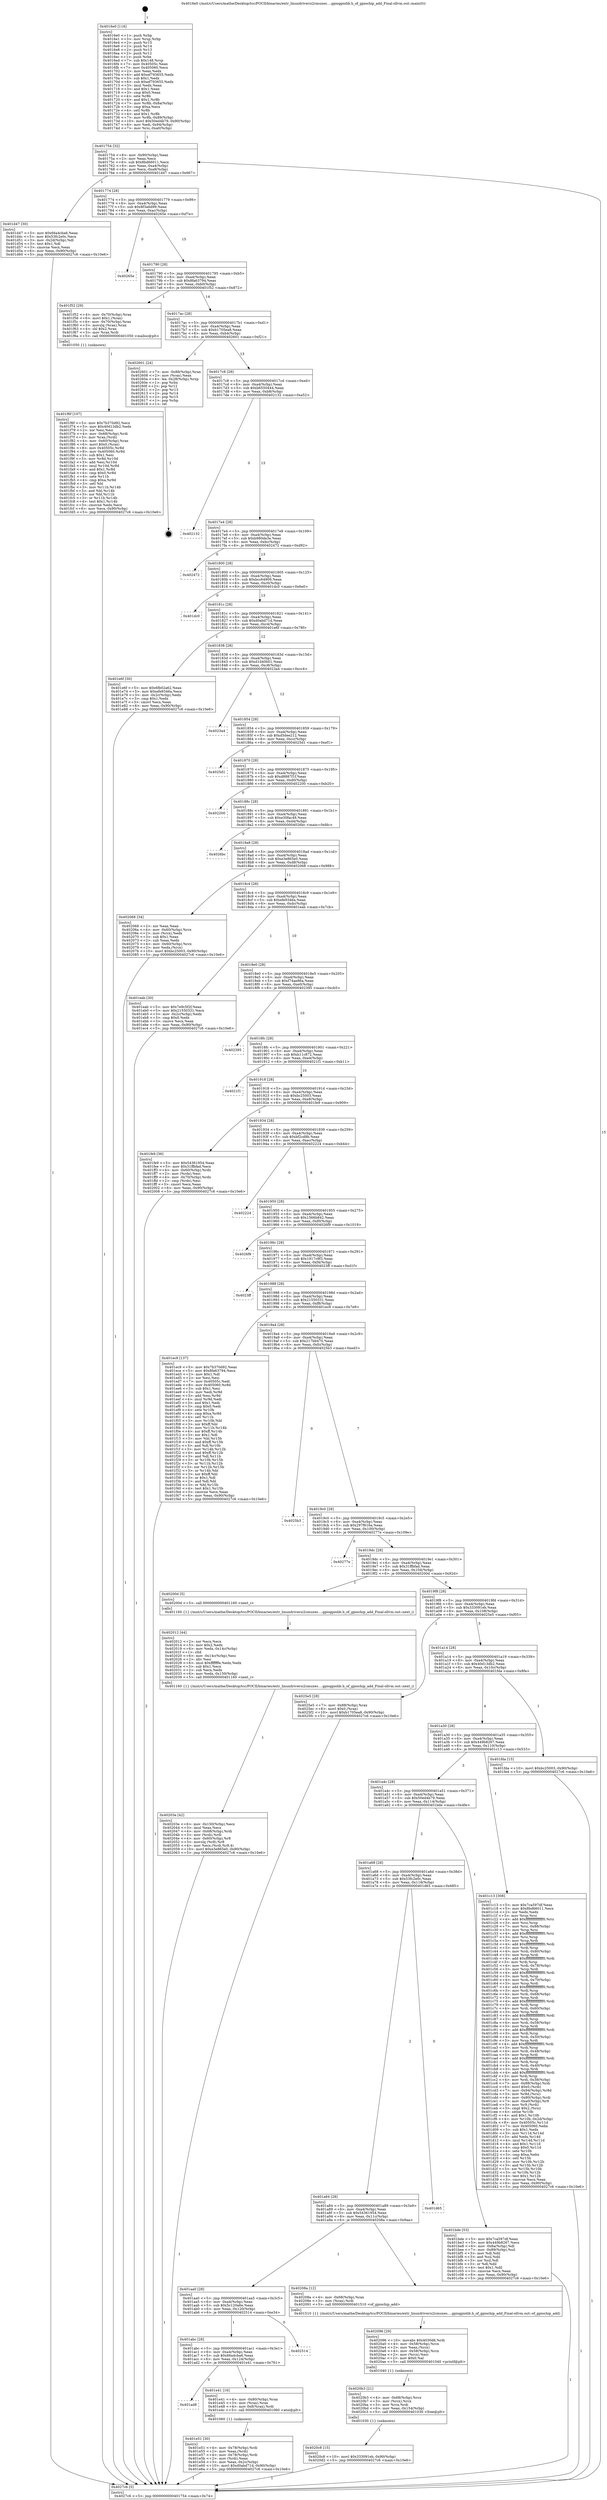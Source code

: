 digraph "0x4016e0" {
  label = "0x4016e0 (/mnt/c/Users/mathe/Desktop/tcc/POCII/binaries/extr_linuxdriversi2cmuxes....gpiogpiolib.h_of_gpiochip_add_Final-ollvm.out::main(0))"
  labelloc = "t"
  node[shape=record]

  Entry [label="",width=0.3,height=0.3,shape=circle,fillcolor=black,style=filled]
  "0x401754" [label="{
     0x401754 [32]\l
     | [instrs]\l
     &nbsp;&nbsp;0x401754 \<+6\>: mov -0x90(%rbp),%eax\l
     &nbsp;&nbsp;0x40175a \<+2\>: mov %eax,%ecx\l
     &nbsp;&nbsp;0x40175c \<+6\>: sub $0x8bd66011,%ecx\l
     &nbsp;&nbsp;0x401762 \<+6\>: mov %eax,-0xa4(%rbp)\l
     &nbsp;&nbsp;0x401768 \<+6\>: mov %ecx,-0xa8(%rbp)\l
     &nbsp;&nbsp;0x40176e \<+6\>: je 0000000000401d47 \<main+0x667\>\l
  }"]
  "0x401d47" [label="{
     0x401d47 [30]\l
     | [instrs]\l
     &nbsp;&nbsp;0x401d47 \<+5\>: mov $0x66a4cba6,%eax\l
     &nbsp;&nbsp;0x401d4c \<+5\>: mov $0x53fc2e0c,%ecx\l
     &nbsp;&nbsp;0x401d51 \<+3\>: mov -0x2d(%rbp),%dl\l
     &nbsp;&nbsp;0x401d54 \<+3\>: test $0x1,%dl\l
     &nbsp;&nbsp;0x401d57 \<+3\>: cmovne %ecx,%eax\l
     &nbsp;&nbsp;0x401d5a \<+6\>: mov %eax,-0x90(%rbp)\l
     &nbsp;&nbsp;0x401d60 \<+5\>: jmp 00000000004027c6 \<main+0x10e6\>\l
  }"]
  "0x401774" [label="{
     0x401774 [28]\l
     | [instrs]\l
     &nbsp;&nbsp;0x401774 \<+5\>: jmp 0000000000401779 \<main+0x99\>\l
     &nbsp;&nbsp;0x401779 \<+6\>: mov -0xa4(%rbp),%eax\l
     &nbsp;&nbsp;0x40177f \<+5\>: sub $0x8f3a6d99,%eax\l
     &nbsp;&nbsp;0x401784 \<+6\>: mov %eax,-0xac(%rbp)\l
     &nbsp;&nbsp;0x40178a \<+6\>: je 000000000040265e \<main+0xf7e\>\l
  }"]
  Exit [label="",width=0.3,height=0.3,shape=circle,fillcolor=black,style=filled,peripheries=2]
  "0x40265e" [label="{
     0x40265e\l
  }", style=dashed]
  "0x401790" [label="{
     0x401790 [28]\l
     | [instrs]\l
     &nbsp;&nbsp;0x401790 \<+5\>: jmp 0000000000401795 \<main+0xb5\>\l
     &nbsp;&nbsp;0x401795 \<+6\>: mov -0xa4(%rbp),%eax\l
     &nbsp;&nbsp;0x40179b \<+5\>: sub $0x8fa63794,%eax\l
     &nbsp;&nbsp;0x4017a0 \<+6\>: mov %eax,-0xb0(%rbp)\l
     &nbsp;&nbsp;0x4017a6 \<+6\>: je 0000000000401f52 \<main+0x872\>\l
  }"]
  "0x4020c8" [label="{
     0x4020c8 [15]\l
     | [instrs]\l
     &nbsp;&nbsp;0x4020c8 \<+10\>: movl $0x333091eb,-0x90(%rbp)\l
     &nbsp;&nbsp;0x4020d2 \<+5\>: jmp 00000000004027c6 \<main+0x10e6\>\l
  }"]
  "0x401f52" [label="{
     0x401f52 [29]\l
     | [instrs]\l
     &nbsp;&nbsp;0x401f52 \<+4\>: mov -0x70(%rbp),%rax\l
     &nbsp;&nbsp;0x401f56 \<+6\>: movl $0x1,(%rax)\l
     &nbsp;&nbsp;0x401f5c \<+4\>: mov -0x70(%rbp),%rax\l
     &nbsp;&nbsp;0x401f60 \<+3\>: movslq (%rax),%rax\l
     &nbsp;&nbsp;0x401f63 \<+4\>: shl $0x2,%rax\l
     &nbsp;&nbsp;0x401f67 \<+3\>: mov %rax,%rdi\l
     &nbsp;&nbsp;0x401f6a \<+5\>: call 0000000000401050 \<malloc@plt\>\l
     | [calls]\l
     &nbsp;&nbsp;0x401050 \{1\} (unknown)\l
  }"]
  "0x4017ac" [label="{
     0x4017ac [28]\l
     | [instrs]\l
     &nbsp;&nbsp;0x4017ac \<+5\>: jmp 00000000004017b1 \<main+0xd1\>\l
     &nbsp;&nbsp;0x4017b1 \<+6\>: mov -0xa4(%rbp),%eax\l
     &nbsp;&nbsp;0x4017b7 \<+5\>: sub $0xb1705ea8,%eax\l
     &nbsp;&nbsp;0x4017bc \<+6\>: mov %eax,-0xb4(%rbp)\l
     &nbsp;&nbsp;0x4017c2 \<+6\>: je 0000000000402601 \<main+0xf21\>\l
  }"]
  "0x4020b3" [label="{
     0x4020b3 [21]\l
     | [instrs]\l
     &nbsp;&nbsp;0x4020b3 \<+4\>: mov -0x68(%rbp),%rcx\l
     &nbsp;&nbsp;0x4020b7 \<+3\>: mov (%rcx),%rcx\l
     &nbsp;&nbsp;0x4020ba \<+3\>: mov %rcx,%rdi\l
     &nbsp;&nbsp;0x4020bd \<+6\>: mov %eax,-0x154(%rbp)\l
     &nbsp;&nbsp;0x4020c3 \<+5\>: call 0000000000401030 \<free@plt\>\l
     | [calls]\l
     &nbsp;&nbsp;0x401030 \{1\} (unknown)\l
  }"]
  "0x402601" [label="{
     0x402601 [24]\l
     | [instrs]\l
     &nbsp;&nbsp;0x402601 \<+7\>: mov -0x88(%rbp),%rax\l
     &nbsp;&nbsp;0x402608 \<+2\>: mov (%rax),%eax\l
     &nbsp;&nbsp;0x40260a \<+4\>: lea -0x28(%rbp),%rsp\l
     &nbsp;&nbsp;0x40260e \<+1\>: pop %rbx\l
     &nbsp;&nbsp;0x40260f \<+2\>: pop %r12\l
     &nbsp;&nbsp;0x402611 \<+2\>: pop %r13\l
     &nbsp;&nbsp;0x402613 \<+2\>: pop %r14\l
     &nbsp;&nbsp;0x402615 \<+2\>: pop %r15\l
     &nbsp;&nbsp;0x402617 \<+1\>: pop %rbp\l
     &nbsp;&nbsp;0x402618 \<+1\>: ret\l
  }"]
  "0x4017c8" [label="{
     0x4017c8 [28]\l
     | [instrs]\l
     &nbsp;&nbsp;0x4017c8 \<+5\>: jmp 00000000004017cd \<main+0xed\>\l
     &nbsp;&nbsp;0x4017cd \<+6\>: mov -0xa4(%rbp),%eax\l
     &nbsp;&nbsp;0x4017d3 \<+5\>: sub $0xb6550444,%eax\l
     &nbsp;&nbsp;0x4017d8 \<+6\>: mov %eax,-0xb8(%rbp)\l
     &nbsp;&nbsp;0x4017de \<+6\>: je 0000000000402132 \<main+0xa52\>\l
  }"]
  "0x402096" [label="{
     0x402096 [29]\l
     | [instrs]\l
     &nbsp;&nbsp;0x402096 \<+10\>: movabs $0x4030d6,%rdi\l
     &nbsp;&nbsp;0x4020a0 \<+4\>: mov -0x58(%rbp),%rcx\l
     &nbsp;&nbsp;0x4020a4 \<+2\>: mov %eax,(%rcx)\l
     &nbsp;&nbsp;0x4020a6 \<+4\>: mov -0x58(%rbp),%rcx\l
     &nbsp;&nbsp;0x4020aa \<+2\>: mov (%rcx),%esi\l
     &nbsp;&nbsp;0x4020ac \<+2\>: mov $0x0,%al\l
     &nbsp;&nbsp;0x4020ae \<+5\>: call 0000000000401040 \<printf@plt\>\l
     | [calls]\l
     &nbsp;&nbsp;0x401040 \{1\} (unknown)\l
  }"]
  "0x402132" [label="{
     0x402132\l
  }", style=dashed]
  "0x4017e4" [label="{
     0x4017e4 [28]\l
     | [instrs]\l
     &nbsp;&nbsp;0x4017e4 \<+5\>: jmp 00000000004017e9 \<main+0x109\>\l
     &nbsp;&nbsp;0x4017e9 \<+6\>: mov -0xa4(%rbp),%eax\l
     &nbsp;&nbsp;0x4017ef \<+5\>: sub $0xb980de3e,%eax\l
     &nbsp;&nbsp;0x4017f4 \<+6\>: mov %eax,-0xbc(%rbp)\l
     &nbsp;&nbsp;0x4017fa \<+6\>: je 0000000000402472 \<main+0xd92\>\l
  }"]
  "0x40203e" [label="{
     0x40203e [42]\l
     | [instrs]\l
     &nbsp;&nbsp;0x40203e \<+6\>: mov -0x150(%rbp),%ecx\l
     &nbsp;&nbsp;0x402044 \<+3\>: imul %eax,%ecx\l
     &nbsp;&nbsp;0x402047 \<+4\>: mov -0x68(%rbp),%rdi\l
     &nbsp;&nbsp;0x40204b \<+3\>: mov (%rdi),%rdi\l
     &nbsp;&nbsp;0x40204e \<+4\>: mov -0x60(%rbp),%r8\l
     &nbsp;&nbsp;0x402052 \<+3\>: movslq (%r8),%r8\l
     &nbsp;&nbsp;0x402055 \<+4\>: mov %ecx,(%rdi,%r8,4)\l
     &nbsp;&nbsp;0x402059 \<+10\>: movl $0xe3e865e0,-0x90(%rbp)\l
     &nbsp;&nbsp;0x402063 \<+5\>: jmp 00000000004027c6 \<main+0x10e6\>\l
  }"]
  "0x402472" [label="{
     0x402472\l
  }", style=dashed]
  "0x401800" [label="{
     0x401800 [28]\l
     | [instrs]\l
     &nbsp;&nbsp;0x401800 \<+5\>: jmp 0000000000401805 \<main+0x125\>\l
     &nbsp;&nbsp;0x401805 \<+6\>: mov -0xa4(%rbp),%eax\l
     &nbsp;&nbsp;0x40180b \<+5\>: sub $0xbcc64909,%eax\l
     &nbsp;&nbsp;0x401810 \<+6\>: mov %eax,-0xc0(%rbp)\l
     &nbsp;&nbsp;0x401816 \<+6\>: je 0000000000401dc0 \<main+0x6e0\>\l
  }"]
  "0x402012" [label="{
     0x402012 [44]\l
     | [instrs]\l
     &nbsp;&nbsp;0x402012 \<+2\>: xor %ecx,%ecx\l
     &nbsp;&nbsp;0x402014 \<+5\>: mov $0x2,%edx\l
     &nbsp;&nbsp;0x402019 \<+6\>: mov %edx,-0x14c(%rbp)\l
     &nbsp;&nbsp;0x40201f \<+1\>: cltd\l
     &nbsp;&nbsp;0x402020 \<+6\>: mov -0x14c(%rbp),%esi\l
     &nbsp;&nbsp;0x402026 \<+2\>: idiv %esi\l
     &nbsp;&nbsp;0x402028 \<+6\>: imul $0xfffffffe,%edx,%edx\l
     &nbsp;&nbsp;0x40202e \<+3\>: sub $0x1,%ecx\l
     &nbsp;&nbsp;0x402031 \<+2\>: sub %ecx,%edx\l
     &nbsp;&nbsp;0x402033 \<+6\>: mov %edx,-0x150(%rbp)\l
     &nbsp;&nbsp;0x402039 \<+5\>: call 0000000000401160 \<next_i\>\l
     | [calls]\l
     &nbsp;&nbsp;0x401160 \{1\} (/mnt/c/Users/mathe/Desktop/tcc/POCII/binaries/extr_linuxdriversi2cmuxes....gpiogpiolib.h_of_gpiochip_add_Final-ollvm.out::next_i)\l
  }"]
  "0x401dc0" [label="{
     0x401dc0\l
  }", style=dashed]
  "0x40181c" [label="{
     0x40181c [28]\l
     | [instrs]\l
     &nbsp;&nbsp;0x40181c \<+5\>: jmp 0000000000401821 \<main+0x141\>\l
     &nbsp;&nbsp;0x401821 \<+6\>: mov -0xa4(%rbp),%eax\l
     &nbsp;&nbsp;0x401827 \<+5\>: sub $0xd0abd71d,%eax\l
     &nbsp;&nbsp;0x40182c \<+6\>: mov %eax,-0xc4(%rbp)\l
     &nbsp;&nbsp;0x401832 \<+6\>: je 0000000000401e6f \<main+0x78f\>\l
  }"]
  "0x401f6f" [label="{
     0x401f6f [107]\l
     | [instrs]\l
     &nbsp;&nbsp;0x401f6f \<+5\>: mov $0x7b370d92,%ecx\l
     &nbsp;&nbsp;0x401f74 \<+5\>: mov $0x40d13db2,%edx\l
     &nbsp;&nbsp;0x401f79 \<+2\>: xor %esi,%esi\l
     &nbsp;&nbsp;0x401f7b \<+4\>: mov -0x68(%rbp),%rdi\l
     &nbsp;&nbsp;0x401f7f \<+3\>: mov %rax,(%rdi)\l
     &nbsp;&nbsp;0x401f82 \<+4\>: mov -0x60(%rbp),%rax\l
     &nbsp;&nbsp;0x401f86 \<+6\>: movl $0x0,(%rax)\l
     &nbsp;&nbsp;0x401f8c \<+8\>: mov 0x40505c,%r8d\l
     &nbsp;&nbsp;0x401f94 \<+8\>: mov 0x405060,%r9d\l
     &nbsp;&nbsp;0x401f9c \<+3\>: sub $0x1,%esi\l
     &nbsp;&nbsp;0x401f9f \<+3\>: mov %r8d,%r10d\l
     &nbsp;&nbsp;0x401fa2 \<+3\>: add %esi,%r10d\l
     &nbsp;&nbsp;0x401fa5 \<+4\>: imul %r10d,%r8d\l
     &nbsp;&nbsp;0x401fa9 \<+4\>: and $0x1,%r8d\l
     &nbsp;&nbsp;0x401fad \<+4\>: cmp $0x0,%r8d\l
     &nbsp;&nbsp;0x401fb1 \<+4\>: sete %r11b\l
     &nbsp;&nbsp;0x401fb5 \<+4\>: cmp $0xa,%r9d\l
     &nbsp;&nbsp;0x401fb9 \<+3\>: setl %bl\l
     &nbsp;&nbsp;0x401fbc \<+3\>: mov %r11b,%r14b\l
     &nbsp;&nbsp;0x401fbf \<+3\>: and %bl,%r14b\l
     &nbsp;&nbsp;0x401fc2 \<+3\>: xor %bl,%r11b\l
     &nbsp;&nbsp;0x401fc5 \<+3\>: or %r11b,%r14b\l
     &nbsp;&nbsp;0x401fc8 \<+4\>: test $0x1,%r14b\l
     &nbsp;&nbsp;0x401fcc \<+3\>: cmovne %edx,%ecx\l
     &nbsp;&nbsp;0x401fcf \<+6\>: mov %ecx,-0x90(%rbp)\l
     &nbsp;&nbsp;0x401fd5 \<+5\>: jmp 00000000004027c6 \<main+0x10e6\>\l
  }"]
  "0x401e6f" [label="{
     0x401e6f [30]\l
     | [instrs]\l
     &nbsp;&nbsp;0x401e6f \<+5\>: mov $0x6fb02a62,%eax\l
     &nbsp;&nbsp;0x401e74 \<+5\>: mov $0xefe9346a,%ecx\l
     &nbsp;&nbsp;0x401e79 \<+3\>: mov -0x2c(%rbp),%edx\l
     &nbsp;&nbsp;0x401e7c \<+3\>: cmp $0x1,%edx\l
     &nbsp;&nbsp;0x401e7f \<+3\>: cmovl %ecx,%eax\l
     &nbsp;&nbsp;0x401e82 \<+6\>: mov %eax,-0x90(%rbp)\l
     &nbsp;&nbsp;0x401e88 \<+5\>: jmp 00000000004027c6 \<main+0x10e6\>\l
  }"]
  "0x401838" [label="{
     0x401838 [28]\l
     | [instrs]\l
     &nbsp;&nbsp;0x401838 \<+5\>: jmp 000000000040183d \<main+0x15d\>\l
     &nbsp;&nbsp;0x40183d \<+6\>: mov -0xa4(%rbp),%eax\l
     &nbsp;&nbsp;0x401843 \<+5\>: sub $0xd1d40b01,%eax\l
     &nbsp;&nbsp;0x401848 \<+6\>: mov %eax,-0xc8(%rbp)\l
     &nbsp;&nbsp;0x40184e \<+6\>: je 00000000004023a4 \<main+0xcc4\>\l
  }"]
  "0x401e51" [label="{
     0x401e51 [30]\l
     | [instrs]\l
     &nbsp;&nbsp;0x401e51 \<+4\>: mov -0x78(%rbp),%rdi\l
     &nbsp;&nbsp;0x401e55 \<+2\>: mov %eax,(%rdi)\l
     &nbsp;&nbsp;0x401e57 \<+4\>: mov -0x78(%rbp),%rdi\l
     &nbsp;&nbsp;0x401e5b \<+2\>: mov (%rdi),%eax\l
     &nbsp;&nbsp;0x401e5d \<+3\>: mov %eax,-0x2c(%rbp)\l
     &nbsp;&nbsp;0x401e60 \<+10\>: movl $0xd0abd71d,-0x90(%rbp)\l
     &nbsp;&nbsp;0x401e6a \<+5\>: jmp 00000000004027c6 \<main+0x10e6\>\l
  }"]
  "0x4023a4" [label="{
     0x4023a4\l
  }", style=dashed]
  "0x401854" [label="{
     0x401854 [28]\l
     | [instrs]\l
     &nbsp;&nbsp;0x401854 \<+5\>: jmp 0000000000401859 \<main+0x179\>\l
     &nbsp;&nbsp;0x401859 \<+6\>: mov -0xa4(%rbp),%eax\l
     &nbsp;&nbsp;0x40185f \<+5\>: sub $0xd5dee212,%eax\l
     &nbsp;&nbsp;0x401864 \<+6\>: mov %eax,-0xcc(%rbp)\l
     &nbsp;&nbsp;0x40186a \<+6\>: je 00000000004025d1 \<main+0xef1\>\l
  }"]
  "0x401ad8" [label="{
     0x401ad8\l
  }", style=dashed]
  "0x4025d1" [label="{
     0x4025d1\l
  }", style=dashed]
  "0x401870" [label="{
     0x401870 [28]\l
     | [instrs]\l
     &nbsp;&nbsp;0x401870 \<+5\>: jmp 0000000000401875 \<main+0x195\>\l
     &nbsp;&nbsp;0x401875 \<+6\>: mov -0xa4(%rbp),%eax\l
     &nbsp;&nbsp;0x40187b \<+5\>: sub $0xd8887f1f,%eax\l
     &nbsp;&nbsp;0x401880 \<+6\>: mov %eax,-0xd0(%rbp)\l
     &nbsp;&nbsp;0x401886 \<+6\>: je 0000000000402200 \<main+0xb20\>\l
  }"]
  "0x401e41" [label="{
     0x401e41 [16]\l
     | [instrs]\l
     &nbsp;&nbsp;0x401e41 \<+4\>: mov -0x80(%rbp),%rax\l
     &nbsp;&nbsp;0x401e45 \<+3\>: mov (%rax),%rax\l
     &nbsp;&nbsp;0x401e48 \<+4\>: mov 0x8(%rax),%rdi\l
     &nbsp;&nbsp;0x401e4c \<+5\>: call 0000000000401060 \<atoi@plt\>\l
     | [calls]\l
     &nbsp;&nbsp;0x401060 \{1\} (unknown)\l
  }"]
  "0x402200" [label="{
     0x402200\l
  }", style=dashed]
  "0x40188c" [label="{
     0x40188c [28]\l
     | [instrs]\l
     &nbsp;&nbsp;0x40188c \<+5\>: jmp 0000000000401891 \<main+0x1b1\>\l
     &nbsp;&nbsp;0x401891 \<+6\>: mov -0xa4(%rbp),%eax\l
     &nbsp;&nbsp;0x401897 \<+5\>: sub $0xe30fac49,%eax\l
     &nbsp;&nbsp;0x40189c \<+6\>: mov %eax,-0xd4(%rbp)\l
     &nbsp;&nbsp;0x4018a2 \<+6\>: je 00000000004026bc \<main+0xfdc\>\l
  }"]
  "0x401abc" [label="{
     0x401abc [28]\l
     | [instrs]\l
     &nbsp;&nbsp;0x401abc \<+5\>: jmp 0000000000401ac1 \<main+0x3e1\>\l
     &nbsp;&nbsp;0x401ac1 \<+6\>: mov -0xa4(%rbp),%eax\l
     &nbsp;&nbsp;0x401ac7 \<+5\>: sub $0x66a4cba6,%eax\l
     &nbsp;&nbsp;0x401acc \<+6\>: mov %eax,-0x124(%rbp)\l
     &nbsp;&nbsp;0x401ad2 \<+6\>: je 0000000000401e41 \<main+0x761\>\l
  }"]
  "0x4026bc" [label="{
     0x4026bc\l
  }", style=dashed]
  "0x4018a8" [label="{
     0x4018a8 [28]\l
     | [instrs]\l
     &nbsp;&nbsp;0x4018a8 \<+5\>: jmp 00000000004018ad \<main+0x1cd\>\l
     &nbsp;&nbsp;0x4018ad \<+6\>: mov -0xa4(%rbp),%eax\l
     &nbsp;&nbsp;0x4018b3 \<+5\>: sub $0xe3e865e0,%eax\l
     &nbsp;&nbsp;0x4018b8 \<+6\>: mov %eax,-0xd8(%rbp)\l
     &nbsp;&nbsp;0x4018be \<+6\>: je 0000000000402068 \<main+0x988\>\l
  }"]
  "0x402514" [label="{
     0x402514\l
  }", style=dashed]
  "0x402068" [label="{
     0x402068 [34]\l
     | [instrs]\l
     &nbsp;&nbsp;0x402068 \<+2\>: xor %eax,%eax\l
     &nbsp;&nbsp;0x40206a \<+4\>: mov -0x60(%rbp),%rcx\l
     &nbsp;&nbsp;0x40206e \<+2\>: mov (%rcx),%edx\l
     &nbsp;&nbsp;0x402070 \<+3\>: sub $0x1,%eax\l
     &nbsp;&nbsp;0x402073 \<+2\>: sub %eax,%edx\l
     &nbsp;&nbsp;0x402075 \<+4\>: mov -0x60(%rbp),%rcx\l
     &nbsp;&nbsp;0x402079 \<+2\>: mov %edx,(%rcx)\l
     &nbsp;&nbsp;0x40207b \<+10\>: movl $0xbc25003,-0x90(%rbp)\l
     &nbsp;&nbsp;0x402085 \<+5\>: jmp 00000000004027c6 \<main+0x10e6\>\l
  }"]
  "0x4018c4" [label="{
     0x4018c4 [28]\l
     | [instrs]\l
     &nbsp;&nbsp;0x4018c4 \<+5\>: jmp 00000000004018c9 \<main+0x1e9\>\l
     &nbsp;&nbsp;0x4018c9 \<+6\>: mov -0xa4(%rbp),%eax\l
     &nbsp;&nbsp;0x4018cf \<+5\>: sub $0xefe9346a,%eax\l
     &nbsp;&nbsp;0x4018d4 \<+6\>: mov %eax,-0xdc(%rbp)\l
     &nbsp;&nbsp;0x4018da \<+6\>: je 0000000000401eab \<main+0x7cb\>\l
  }"]
  "0x401aa0" [label="{
     0x401aa0 [28]\l
     | [instrs]\l
     &nbsp;&nbsp;0x401aa0 \<+5\>: jmp 0000000000401aa5 \<main+0x3c5\>\l
     &nbsp;&nbsp;0x401aa5 \<+6\>: mov -0xa4(%rbp),%eax\l
     &nbsp;&nbsp;0x401aab \<+5\>: sub $0x5c120a6e,%eax\l
     &nbsp;&nbsp;0x401ab0 \<+6\>: mov %eax,-0x120(%rbp)\l
     &nbsp;&nbsp;0x401ab6 \<+6\>: je 0000000000402514 \<main+0xe34\>\l
  }"]
  "0x401eab" [label="{
     0x401eab [30]\l
     | [instrs]\l
     &nbsp;&nbsp;0x401eab \<+5\>: mov $0x7e9c5f2f,%eax\l
     &nbsp;&nbsp;0x401eb0 \<+5\>: mov $0x21550331,%ecx\l
     &nbsp;&nbsp;0x401eb5 \<+3\>: mov -0x2c(%rbp),%edx\l
     &nbsp;&nbsp;0x401eb8 \<+3\>: cmp $0x0,%edx\l
     &nbsp;&nbsp;0x401ebb \<+3\>: cmove %ecx,%eax\l
     &nbsp;&nbsp;0x401ebe \<+6\>: mov %eax,-0x90(%rbp)\l
     &nbsp;&nbsp;0x401ec4 \<+5\>: jmp 00000000004027c6 \<main+0x10e6\>\l
  }"]
  "0x4018e0" [label="{
     0x4018e0 [28]\l
     | [instrs]\l
     &nbsp;&nbsp;0x4018e0 \<+5\>: jmp 00000000004018e5 \<main+0x205\>\l
     &nbsp;&nbsp;0x4018e5 \<+6\>: mov -0xa4(%rbp),%eax\l
     &nbsp;&nbsp;0x4018eb \<+5\>: sub $0xf74ae86a,%eax\l
     &nbsp;&nbsp;0x4018f0 \<+6\>: mov %eax,-0xe0(%rbp)\l
     &nbsp;&nbsp;0x4018f6 \<+6\>: je 0000000000402395 \<main+0xcb5\>\l
  }"]
  "0x40208a" [label="{
     0x40208a [12]\l
     | [instrs]\l
     &nbsp;&nbsp;0x40208a \<+4\>: mov -0x68(%rbp),%rax\l
     &nbsp;&nbsp;0x40208e \<+3\>: mov (%rax),%rdi\l
     &nbsp;&nbsp;0x402091 \<+5\>: call 0000000000401510 \<of_gpiochip_add\>\l
     | [calls]\l
     &nbsp;&nbsp;0x401510 \{1\} (/mnt/c/Users/mathe/Desktop/tcc/POCII/binaries/extr_linuxdriversi2cmuxes....gpiogpiolib.h_of_gpiochip_add_Final-ollvm.out::of_gpiochip_add)\l
  }"]
  "0x402395" [label="{
     0x402395\l
  }", style=dashed]
  "0x4018fc" [label="{
     0x4018fc [28]\l
     | [instrs]\l
     &nbsp;&nbsp;0x4018fc \<+5\>: jmp 0000000000401901 \<main+0x221\>\l
     &nbsp;&nbsp;0x401901 \<+6\>: mov -0xa4(%rbp),%eax\l
     &nbsp;&nbsp;0x401907 \<+5\>: sub $0xb11c872,%eax\l
     &nbsp;&nbsp;0x40190c \<+6\>: mov %eax,-0xe4(%rbp)\l
     &nbsp;&nbsp;0x401912 \<+6\>: je 00000000004021f1 \<main+0xb11\>\l
  }"]
  "0x401a84" [label="{
     0x401a84 [28]\l
     | [instrs]\l
     &nbsp;&nbsp;0x401a84 \<+5\>: jmp 0000000000401a89 \<main+0x3a9\>\l
     &nbsp;&nbsp;0x401a89 \<+6\>: mov -0xa4(%rbp),%eax\l
     &nbsp;&nbsp;0x401a8f \<+5\>: sub $0x54361954,%eax\l
     &nbsp;&nbsp;0x401a94 \<+6\>: mov %eax,-0x11c(%rbp)\l
     &nbsp;&nbsp;0x401a9a \<+6\>: je 000000000040208a \<main+0x9aa\>\l
  }"]
  "0x4021f1" [label="{
     0x4021f1\l
  }", style=dashed]
  "0x401918" [label="{
     0x401918 [28]\l
     | [instrs]\l
     &nbsp;&nbsp;0x401918 \<+5\>: jmp 000000000040191d \<main+0x23d\>\l
     &nbsp;&nbsp;0x40191d \<+6\>: mov -0xa4(%rbp),%eax\l
     &nbsp;&nbsp;0x401923 \<+5\>: sub $0xbc25003,%eax\l
     &nbsp;&nbsp;0x401928 \<+6\>: mov %eax,-0xe8(%rbp)\l
     &nbsp;&nbsp;0x40192e \<+6\>: je 0000000000401fe9 \<main+0x909\>\l
  }"]
  "0x401d65" [label="{
     0x401d65\l
  }", style=dashed]
  "0x401fe9" [label="{
     0x401fe9 [36]\l
     | [instrs]\l
     &nbsp;&nbsp;0x401fe9 \<+5\>: mov $0x54361954,%eax\l
     &nbsp;&nbsp;0x401fee \<+5\>: mov $0x31ffbfad,%ecx\l
     &nbsp;&nbsp;0x401ff3 \<+4\>: mov -0x60(%rbp),%rdx\l
     &nbsp;&nbsp;0x401ff7 \<+2\>: mov (%rdx),%esi\l
     &nbsp;&nbsp;0x401ff9 \<+4\>: mov -0x70(%rbp),%rdx\l
     &nbsp;&nbsp;0x401ffd \<+2\>: cmp (%rdx),%esi\l
     &nbsp;&nbsp;0x401fff \<+3\>: cmovl %ecx,%eax\l
     &nbsp;&nbsp;0x402002 \<+6\>: mov %eax,-0x90(%rbp)\l
     &nbsp;&nbsp;0x402008 \<+5\>: jmp 00000000004027c6 \<main+0x10e6\>\l
  }"]
  "0x401934" [label="{
     0x401934 [28]\l
     | [instrs]\l
     &nbsp;&nbsp;0x401934 \<+5\>: jmp 0000000000401939 \<main+0x259\>\l
     &nbsp;&nbsp;0x401939 \<+6\>: mov -0xa4(%rbp),%eax\l
     &nbsp;&nbsp;0x40193f \<+5\>: sub $0xbf2cd8b,%eax\l
     &nbsp;&nbsp;0x401944 \<+6\>: mov %eax,-0xec(%rbp)\l
     &nbsp;&nbsp;0x40194a \<+6\>: je 0000000000402224 \<main+0xb44\>\l
  }"]
  "0x4016e0" [label="{
     0x4016e0 [116]\l
     | [instrs]\l
     &nbsp;&nbsp;0x4016e0 \<+1\>: push %rbp\l
     &nbsp;&nbsp;0x4016e1 \<+3\>: mov %rsp,%rbp\l
     &nbsp;&nbsp;0x4016e4 \<+2\>: push %r15\l
     &nbsp;&nbsp;0x4016e6 \<+2\>: push %r14\l
     &nbsp;&nbsp;0x4016e8 \<+2\>: push %r13\l
     &nbsp;&nbsp;0x4016ea \<+2\>: push %r12\l
     &nbsp;&nbsp;0x4016ec \<+1\>: push %rbx\l
     &nbsp;&nbsp;0x4016ed \<+7\>: sub $0x148,%rsp\l
     &nbsp;&nbsp;0x4016f4 \<+7\>: mov 0x40505c,%eax\l
     &nbsp;&nbsp;0x4016fb \<+7\>: mov 0x405060,%ecx\l
     &nbsp;&nbsp;0x401702 \<+2\>: mov %eax,%edx\l
     &nbsp;&nbsp;0x401704 \<+6\>: add $0xef793655,%edx\l
     &nbsp;&nbsp;0x40170a \<+3\>: sub $0x1,%edx\l
     &nbsp;&nbsp;0x40170d \<+6\>: sub $0xef793655,%edx\l
     &nbsp;&nbsp;0x401713 \<+3\>: imul %edx,%eax\l
     &nbsp;&nbsp;0x401716 \<+3\>: and $0x1,%eax\l
     &nbsp;&nbsp;0x401719 \<+3\>: cmp $0x0,%eax\l
     &nbsp;&nbsp;0x40171c \<+4\>: sete %r8b\l
     &nbsp;&nbsp;0x401720 \<+4\>: and $0x1,%r8b\l
     &nbsp;&nbsp;0x401724 \<+7\>: mov %r8b,-0x8a(%rbp)\l
     &nbsp;&nbsp;0x40172b \<+3\>: cmp $0xa,%ecx\l
     &nbsp;&nbsp;0x40172e \<+4\>: setl %r8b\l
     &nbsp;&nbsp;0x401732 \<+4\>: and $0x1,%r8b\l
     &nbsp;&nbsp;0x401736 \<+7\>: mov %r8b,-0x89(%rbp)\l
     &nbsp;&nbsp;0x40173d \<+10\>: movl $0x50ed4b79,-0x90(%rbp)\l
     &nbsp;&nbsp;0x401747 \<+6\>: mov %edi,-0x94(%rbp)\l
     &nbsp;&nbsp;0x40174d \<+7\>: mov %rsi,-0xa0(%rbp)\l
  }"]
  "0x402224" [label="{
     0x402224\l
  }", style=dashed]
  "0x401950" [label="{
     0x401950 [28]\l
     | [instrs]\l
     &nbsp;&nbsp;0x401950 \<+5\>: jmp 0000000000401955 \<main+0x275\>\l
     &nbsp;&nbsp;0x401955 \<+6\>: mov -0xa4(%rbp),%eax\l
     &nbsp;&nbsp;0x40195b \<+5\>: sub $0x1566b842,%eax\l
     &nbsp;&nbsp;0x401960 \<+6\>: mov %eax,-0xf0(%rbp)\l
     &nbsp;&nbsp;0x401966 \<+6\>: je 00000000004026f9 \<main+0x1019\>\l
  }"]
  "0x4027c6" [label="{
     0x4027c6 [5]\l
     | [instrs]\l
     &nbsp;&nbsp;0x4027c6 \<+5\>: jmp 0000000000401754 \<main+0x74\>\l
  }"]
  "0x4026f9" [label="{
     0x4026f9\l
  }", style=dashed]
  "0x40196c" [label="{
     0x40196c [28]\l
     | [instrs]\l
     &nbsp;&nbsp;0x40196c \<+5\>: jmp 0000000000401971 \<main+0x291\>\l
     &nbsp;&nbsp;0x401971 \<+6\>: mov -0xa4(%rbp),%eax\l
     &nbsp;&nbsp;0x401977 \<+5\>: sub $0x1917c9f3,%eax\l
     &nbsp;&nbsp;0x40197c \<+6\>: mov %eax,-0xf4(%rbp)\l
     &nbsp;&nbsp;0x401982 \<+6\>: je 00000000004023ff \<main+0xd1f\>\l
  }"]
  "0x401a68" [label="{
     0x401a68 [28]\l
     | [instrs]\l
     &nbsp;&nbsp;0x401a68 \<+5\>: jmp 0000000000401a6d \<main+0x38d\>\l
     &nbsp;&nbsp;0x401a6d \<+6\>: mov -0xa4(%rbp),%eax\l
     &nbsp;&nbsp;0x401a73 \<+5\>: sub $0x53fc2e0c,%eax\l
     &nbsp;&nbsp;0x401a78 \<+6\>: mov %eax,-0x118(%rbp)\l
     &nbsp;&nbsp;0x401a7e \<+6\>: je 0000000000401d65 \<main+0x685\>\l
  }"]
  "0x4023ff" [label="{
     0x4023ff\l
  }", style=dashed]
  "0x401988" [label="{
     0x401988 [28]\l
     | [instrs]\l
     &nbsp;&nbsp;0x401988 \<+5\>: jmp 000000000040198d \<main+0x2ad\>\l
     &nbsp;&nbsp;0x40198d \<+6\>: mov -0xa4(%rbp),%eax\l
     &nbsp;&nbsp;0x401993 \<+5\>: sub $0x21550331,%eax\l
     &nbsp;&nbsp;0x401998 \<+6\>: mov %eax,-0xf8(%rbp)\l
     &nbsp;&nbsp;0x40199e \<+6\>: je 0000000000401ec9 \<main+0x7e9\>\l
  }"]
  "0x401bde" [label="{
     0x401bde [53]\l
     | [instrs]\l
     &nbsp;&nbsp;0x401bde \<+5\>: mov $0x7ca597df,%eax\l
     &nbsp;&nbsp;0x401be3 \<+5\>: mov $0x449b8267,%ecx\l
     &nbsp;&nbsp;0x401be8 \<+6\>: mov -0x8a(%rbp),%dl\l
     &nbsp;&nbsp;0x401bee \<+7\>: mov -0x89(%rbp),%sil\l
     &nbsp;&nbsp;0x401bf5 \<+3\>: mov %dl,%dil\l
     &nbsp;&nbsp;0x401bf8 \<+3\>: and %sil,%dil\l
     &nbsp;&nbsp;0x401bfb \<+3\>: xor %sil,%dl\l
     &nbsp;&nbsp;0x401bfe \<+3\>: or %dl,%dil\l
     &nbsp;&nbsp;0x401c01 \<+4\>: test $0x1,%dil\l
     &nbsp;&nbsp;0x401c05 \<+3\>: cmovne %ecx,%eax\l
     &nbsp;&nbsp;0x401c08 \<+6\>: mov %eax,-0x90(%rbp)\l
     &nbsp;&nbsp;0x401c0e \<+5\>: jmp 00000000004027c6 \<main+0x10e6\>\l
  }"]
  "0x401ec9" [label="{
     0x401ec9 [137]\l
     | [instrs]\l
     &nbsp;&nbsp;0x401ec9 \<+5\>: mov $0x7b370d92,%eax\l
     &nbsp;&nbsp;0x401ece \<+5\>: mov $0x8fa63794,%ecx\l
     &nbsp;&nbsp;0x401ed3 \<+2\>: mov $0x1,%dl\l
     &nbsp;&nbsp;0x401ed5 \<+2\>: xor %esi,%esi\l
     &nbsp;&nbsp;0x401ed7 \<+7\>: mov 0x40505c,%edi\l
     &nbsp;&nbsp;0x401ede \<+8\>: mov 0x405060,%r8d\l
     &nbsp;&nbsp;0x401ee6 \<+3\>: sub $0x1,%esi\l
     &nbsp;&nbsp;0x401ee9 \<+3\>: mov %edi,%r9d\l
     &nbsp;&nbsp;0x401eec \<+3\>: add %esi,%r9d\l
     &nbsp;&nbsp;0x401eef \<+4\>: imul %r9d,%edi\l
     &nbsp;&nbsp;0x401ef3 \<+3\>: and $0x1,%edi\l
     &nbsp;&nbsp;0x401ef6 \<+3\>: cmp $0x0,%edi\l
     &nbsp;&nbsp;0x401ef9 \<+4\>: sete %r10b\l
     &nbsp;&nbsp;0x401efd \<+4\>: cmp $0xa,%r8d\l
     &nbsp;&nbsp;0x401f01 \<+4\>: setl %r11b\l
     &nbsp;&nbsp;0x401f05 \<+3\>: mov %r10b,%bl\l
     &nbsp;&nbsp;0x401f08 \<+3\>: xor $0xff,%bl\l
     &nbsp;&nbsp;0x401f0b \<+3\>: mov %r11b,%r14b\l
     &nbsp;&nbsp;0x401f0e \<+4\>: xor $0xff,%r14b\l
     &nbsp;&nbsp;0x401f12 \<+3\>: xor $0x1,%dl\l
     &nbsp;&nbsp;0x401f15 \<+3\>: mov %bl,%r15b\l
     &nbsp;&nbsp;0x401f18 \<+4\>: and $0xff,%r15b\l
     &nbsp;&nbsp;0x401f1c \<+3\>: and %dl,%r10b\l
     &nbsp;&nbsp;0x401f1f \<+3\>: mov %r14b,%r12b\l
     &nbsp;&nbsp;0x401f22 \<+4\>: and $0xff,%r12b\l
     &nbsp;&nbsp;0x401f26 \<+3\>: and %dl,%r11b\l
     &nbsp;&nbsp;0x401f29 \<+3\>: or %r10b,%r15b\l
     &nbsp;&nbsp;0x401f2c \<+3\>: or %r11b,%r12b\l
     &nbsp;&nbsp;0x401f2f \<+3\>: xor %r12b,%r15b\l
     &nbsp;&nbsp;0x401f32 \<+3\>: or %r14b,%bl\l
     &nbsp;&nbsp;0x401f35 \<+3\>: xor $0xff,%bl\l
     &nbsp;&nbsp;0x401f38 \<+3\>: or $0x1,%dl\l
     &nbsp;&nbsp;0x401f3b \<+2\>: and %dl,%bl\l
     &nbsp;&nbsp;0x401f3d \<+3\>: or %bl,%r15b\l
     &nbsp;&nbsp;0x401f40 \<+4\>: test $0x1,%r15b\l
     &nbsp;&nbsp;0x401f44 \<+3\>: cmovne %ecx,%eax\l
     &nbsp;&nbsp;0x401f47 \<+6\>: mov %eax,-0x90(%rbp)\l
     &nbsp;&nbsp;0x401f4d \<+5\>: jmp 00000000004027c6 \<main+0x10e6\>\l
  }"]
  "0x4019a4" [label="{
     0x4019a4 [28]\l
     | [instrs]\l
     &nbsp;&nbsp;0x4019a4 \<+5\>: jmp 00000000004019a9 \<main+0x2c9\>\l
     &nbsp;&nbsp;0x4019a9 \<+6\>: mov -0xa4(%rbp),%eax\l
     &nbsp;&nbsp;0x4019af \<+5\>: sub $0x217bb470,%eax\l
     &nbsp;&nbsp;0x4019b4 \<+6\>: mov %eax,-0xfc(%rbp)\l
     &nbsp;&nbsp;0x4019ba \<+6\>: je 00000000004025b3 \<main+0xed3\>\l
  }"]
  "0x401a4c" [label="{
     0x401a4c [28]\l
     | [instrs]\l
     &nbsp;&nbsp;0x401a4c \<+5\>: jmp 0000000000401a51 \<main+0x371\>\l
     &nbsp;&nbsp;0x401a51 \<+6\>: mov -0xa4(%rbp),%eax\l
     &nbsp;&nbsp;0x401a57 \<+5\>: sub $0x50ed4b79,%eax\l
     &nbsp;&nbsp;0x401a5c \<+6\>: mov %eax,-0x114(%rbp)\l
     &nbsp;&nbsp;0x401a62 \<+6\>: je 0000000000401bde \<main+0x4fe\>\l
  }"]
  "0x4025b3" [label="{
     0x4025b3\l
  }", style=dashed]
  "0x4019c0" [label="{
     0x4019c0 [28]\l
     | [instrs]\l
     &nbsp;&nbsp;0x4019c0 \<+5\>: jmp 00000000004019c5 \<main+0x2e5\>\l
     &nbsp;&nbsp;0x4019c5 \<+6\>: mov -0xa4(%rbp),%eax\l
     &nbsp;&nbsp;0x4019cb \<+5\>: sub $0x297f616a,%eax\l
     &nbsp;&nbsp;0x4019d0 \<+6\>: mov %eax,-0x100(%rbp)\l
     &nbsp;&nbsp;0x4019d6 \<+6\>: je 000000000040277e \<main+0x109e\>\l
  }"]
  "0x401c13" [label="{
     0x401c13 [308]\l
     | [instrs]\l
     &nbsp;&nbsp;0x401c13 \<+5\>: mov $0x7ca597df,%eax\l
     &nbsp;&nbsp;0x401c18 \<+5\>: mov $0x8bd66011,%ecx\l
     &nbsp;&nbsp;0x401c1d \<+2\>: xor %edx,%edx\l
     &nbsp;&nbsp;0x401c1f \<+3\>: mov %rsp,%rsi\l
     &nbsp;&nbsp;0x401c22 \<+4\>: add $0xfffffffffffffff0,%rsi\l
     &nbsp;&nbsp;0x401c26 \<+3\>: mov %rsi,%rsp\l
     &nbsp;&nbsp;0x401c29 \<+7\>: mov %rsi,-0x88(%rbp)\l
     &nbsp;&nbsp;0x401c30 \<+3\>: mov %rsp,%rsi\l
     &nbsp;&nbsp;0x401c33 \<+4\>: add $0xfffffffffffffff0,%rsi\l
     &nbsp;&nbsp;0x401c37 \<+3\>: mov %rsi,%rsp\l
     &nbsp;&nbsp;0x401c3a \<+3\>: mov %rsp,%rdi\l
     &nbsp;&nbsp;0x401c3d \<+4\>: add $0xfffffffffffffff0,%rdi\l
     &nbsp;&nbsp;0x401c41 \<+3\>: mov %rdi,%rsp\l
     &nbsp;&nbsp;0x401c44 \<+4\>: mov %rdi,-0x80(%rbp)\l
     &nbsp;&nbsp;0x401c48 \<+3\>: mov %rsp,%rdi\l
     &nbsp;&nbsp;0x401c4b \<+4\>: add $0xfffffffffffffff0,%rdi\l
     &nbsp;&nbsp;0x401c4f \<+3\>: mov %rdi,%rsp\l
     &nbsp;&nbsp;0x401c52 \<+4\>: mov %rdi,-0x78(%rbp)\l
     &nbsp;&nbsp;0x401c56 \<+3\>: mov %rsp,%rdi\l
     &nbsp;&nbsp;0x401c59 \<+4\>: add $0xfffffffffffffff0,%rdi\l
     &nbsp;&nbsp;0x401c5d \<+3\>: mov %rdi,%rsp\l
     &nbsp;&nbsp;0x401c60 \<+4\>: mov %rdi,-0x70(%rbp)\l
     &nbsp;&nbsp;0x401c64 \<+3\>: mov %rsp,%rdi\l
     &nbsp;&nbsp;0x401c67 \<+4\>: add $0xfffffffffffffff0,%rdi\l
     &nbsp;&nbsp;0x401c6b \<+3\>: mov %rdi,%rsp\l
     &nbsp;&nbsp;0x401c6e \<+4\>: mov %rdi,-0x68(%rbp)\l
     &nbsp;&nbsp;0x401c72 \<+3\>: mov %rsp,%rdi\l
     &nbsp;&nbsp;0x401c75 \<+4\>: add $0xfffffffffffffff0,%rdi\l
     &nbsp;&nbsp;0x401c79 \<+3\>: mov %rdi,%rsp\l
     &nbsp;&nbsp;0x401c7c \<+4\>: mov %rdi,-0x60(%rbp)\l
     &nbsp;&nbsp;0x401c80 \<+3\>: mov %rsp,%rdi\l
     &nbsp;&nbsp;0x401c83 \<+4\>: add $0xfffffffffffffff0,%rdi\l
     &nbsp;&nbsp;0x401c87 \<+3\>: mov %rdi,%rsp\l
     &nbsp;&nbsp;0x401c8a \<+4\>: mov %rdi,-0x58(%rbp)\l
     &nbsp;&nbsp;0x401c8e \<+3\>: mov %rsp,%rdi\l
     &nbsp;&nbsp;0x401c91 \<+4\>: add $0xfffffffffffffff0,%rdi\l
     &nbsp;&nbsp;0x401c95 \<+3\>: mov %rdi,%rsp\l
     &nbsp;&nbsp;0x401c98 \<+4\>: mov %rdi,-0x50(%rbp)\l
     &nbsp;&nbsp;0x401c9c \<+3\>: mov %rsp,%rdi\l
     &nbsp;&nbsp;0x401c9f \<+4\>: add $0xfffffffffffffff0,%rdi\l
     &nbsp;&nbsp;0x401ca3 \<+3\>: mov %rdi,%rsp\l
     &nbsp;&nbsp;0x401ca6 \<+4\>: mov %rdi,-0x48(%rbp)\l
     &nbsp;&nbsp;0x401caa \<+3\>: mov %rsp,%rdi\l
     &nbsp;&nbsp;0x401cad \<+4\>: add $0xfffffffffffffff0,%rdi\l
     &nbsp;&nbsp;0x401cb1 \<+3\>: mov %rdi,%rsp\l
     &nbsp;&nbsp;0x401cb4 \<+4\>: mov %rdi,-0x40(%rbp)\l
     &nbsp;&nbsp;0x401cb8 \<+3\>: mov %rsp,%rdi\l
     &nbsp;&nbsp;0x401cbb \<+4\>: add $0xfffffffffffffff0,%rdi\l
     &nbsp;&nbsp;0x401cbf \<+3\>: mov %rdi,%rsp\l
     &nbsp;&nbsp;0x401cc2 \<+4\>: mov %rdi,-0x38(%rbp)\l
     &nbsp;&nbsp;0x401cc6 \<+7\>: mov -0x88(%rbp),%rdi\l
     &nbsp;&nbsp;0x401ccd \<+6\>: movl $0x0,(%rdi)\l
     &nbsp;&nbsp;0x401cd3 \<+7\>: mov -0x94(%rbp),%r8d\l
     &nbsp;&nbsp;0x401cda \<+3\>: mov %r8d,(%rsi)\l
     &nbsp;&nbsp;0x401cdd \<+4\>: mov -0x80(%rbp),%rdi\l
     &nbsp;&nbsp;0x401ce1 \<+7\>: mov -0xa0(%rbp),%r9\l
     &nbsp;&nbsp;0x401ce8 \<+3\>: mov %r9,(%rdi)\l
     &nbsp;&nbsp;0x401ceb \<+3\>: cmpl $0x2,(%rsi)\l
     &nbsp;&nbsp;0x401cee \<+4\>: setne %r10b\l
     &nbsp;&nbsp;0x401cf2 \<+4\>: and $0x1,%r10b\l
     &nbsp;&nbsp;0x401cf6 \<+4\>: mov %r10b,-0x2d(%rbp)\l
     &nbsp;&nbsp;0x401cfa \<+8\>: mov 0x40505c,%r11d\l
     &nbsp;&nbsp;0x401d02 \<+7\>: mov 0x405060,%ebx\l
     &nbsp;&nbsp;0x401d09 \<+3\>: sub $0x1,%edx\l
     &nbsp;&nbsp;0x401d0c \<+3\>: mov %r11d,%r14d\l
     &nbsp;&nbsp;0x401d0f \<+3\>: add %edx,%r14d\l
     &nbsp;&nbsp;0x401d12 \<+4\>: imul %r14d,%r11d\l
     &nbsp;&nbsp;0x401d16 \<+4\>: and $0x1,%r11d\l
     &nbsp;&nbsp;0x401d1a \<+4\>: cmp $0x0,%r11d\l
     &nbsp;&nbsp;0x401d1e \<+4\>: sete %r10b\l
     &nbsp;&nbsp;0x401d22 \<+3\>: cmp $0xa,%ebx\l
     &nbsp;&nbsp;0x401d25 \<+4\>: setl %r15b\l
     &nbsp;&nbsp;0x401d29 \<+3\>: mov %r10b,%r12b\l
     &nbsp;&nbsp;0x401d2c \<+3\>: and %r15b,%r12b\l
     &nbsp;&nbsp;0x401d2f \<+3\>: xor %r15b,%r10b\l
     &nbsp;&nbsp;0x401d32 \<+3\>: or %r10b,%r12b\l
     &nbsp;&nbsp;0x401d35 \<+4\>: test $0x1,%r12b\l
     &nbsp;&nbsp;0x401d39 \<+3\>: cmovne %ecx,%eax\l
     &nbsp;&nbsp;0x401d3c \<+6\>: mov %eax,-0x90(%rbp)\l
     &nbsp;&nbsp;0x401d42 \<+5\>: jmp 00000000004027c6 \<main+0x10e6\>\l
  }"]
  "0x40277e" [label="{
     0x40277e\l
  }", style=dashed]
  "0x4019dc" [label="{
     0x4019dc [28]\l
     | [instrs]\l
     &nbsp;&nbsp;0x4019dc \<+5\>: jmp 00000000004019e1 \<main+0x301\>\l
     &nbsp;&nbsp;0x4019e1 \<+6\>: mov -0xa4(%rbp),%eax\l
     &nbsp;&nbsp;0x4019e7 \<+5\>: sub $0x31ffbfad,%eax\l
     &nbsp;&nbsp;0x4019ec \<+6\>: mov %eax,-0x104(%rbp)\l
     &nbsp;&nbsp;0x4019f2 \<+6\>: je 000000000040200d \<main+0x92d\>\l
  }"]
  "0x401a30" [label="{
     0x401a30 [28]\l
     | [instrs]\l
     &nbsp;&nbsp;0x401a30 \<+5\>: jmp 0000000000401a35 \<main+0x355\>\l
     &nbsp;&nbsp;0x401a35 \<+6\>: mov -0xa4(%rbp),%eax\l
     &nbsp;&nbsp;0x401a3b \<+5\>: sub $0x449b8267,%eax\l
     &nbsp;&nbsp;0x401a40 \<+6\>: mov %eax,-0x110(%rbp)\l
     &nbsp;&nbsp;0x401a46 \<+6\>: je 0000000000401c13 \<main+0x533\>\l
  }"]
  "0x40200d" [label="{
     0x40200d [5]\l
     | [instrs]\l
     &nbsp;&nbsp;0x40200d \<+5\>: call 0000000000401160 \<next_i\>\l
     | [calls]\l
     &nbsp;&nbsp;0x401160 \{1\} (/mnt/c/Users/mathe/Desktop/tcc/POCII/binaries/extr_linuxdriversi2cmuxes....gpiogpiolib.h_of_gpiochip_add_Final-ollvm.out::next_i)\l
  }"]
  "0x4019f8" [label="{
     0x4019f8 [28]\l
     | [instrs]\l
     &nbsp;&nbsp;0x4019f8 \<+5\>: jmp 00000000004019fd \<main+0x31d\>\l
     &nbsp;&nbsp;0x4019fd \<+6\>: mov -0xa4(%rbp),%eax\l
     &nbsp;&nbsp;0x401a03 \<+5\>: sub $0x333091eb,%eax\l
     &nbsp;&nbsp;0x401a08 \<+6\>: mov %eax,-0x108(%rbp)\l
     &nbsp;&nbsp;0x401a0e \<+6\>: je 00000000004025e5 \<main+0xf05\>\l
  }"]
  "0x401fda" [label="{
     0x401fda [15]\l
     | [instrs]\l
     &nbsp;&nbsp;0x401fda \<+10\>: movl $0xbc25003,-0x90(%rbp)\l
     &nbsp;&nbsp;0x401fe4 \<+5\>: jmp 00000000004027c6 \<main+0x10e6\>\l
  }"]
  "0x4025e5" [label="{
     0x4025e5 [28]\l
     | [instrs]\l
     &nbsp;&nbsp;0x4025e5 \<+7\>: mov -0x88(%rbp),%rax\l
     &nbsp;&nbsp;0x4025ec \<+6\>: movl $0x0,(%rax)\l
     &nbsp;&nbsp;0x4025f2 \<+10\>: movl $0xb1705ea8,-0x90(%rbp)\l
     &nbsp;&nbsp;0x4025fc \<+5\>: jmp 00000000004027c6 \<main+0x10e6\>\l
  }"]
  "0x401a14" [label="{
     0x401a14 [28]\l
     | [instrs]\l
     &nbsp;&nbsp;0x401a14 \<+5\>: jmp 0000000000401a19 \<main+0x339\>\l
     &nbsp;&nbsp;0x401a19 \<+6\>: mov -0xa4(%rbp),%eax\l
     &nbsp;&nbsp;0x401a1f \<+5\>: sub $0x40d13db2,%eax\l
     &nbsp;&nbsp;0x401a24 \<+6\>: mov %eax,-0x10c(%rbp)\l
     &nbsp;&nbsp;0x401a2a \<+6\>: je 0000000000401fda \<main+0x8fa\>\l
  }"]
  Entry -> "0x4016e0" [label=" 1"]
  "0x401754" -> "0x401d47" [label=" 1"]
  "0x401754" -> "0x401774" [label=" 15"]
  "0x402601" -> Exit [label=" 1"]
  "0x401774" -> "0x40265e" [label=" 0"]
  "0x401774" -> "0x401790" [label=" 15"]
  "0x4025e5" -> "0x4027c6" [label=" 1"]
  "0x401790" -> "0x401f52" [label=" 1"]
  "0x401790" -> "0x4017ac" [label=" 14"]
  "0x4020c8" -> "0x4027c6" [label=" 1"]
  "0x4017ac" -> "0x402601" [label=" 1"]
  "0x4017ac" -> "0x4017c8" [label=" 13"]
  "0x4020b3" -> "0x4020c8" [label=" 1"]
  "0x4017c8" -> "0x402132" [label=" 0"]
  "0x4017c8" -> "0x4017e4" [label=" 13"]
  "0x402096" -> "0x4020b3" [label=" 1"]
  "0x4017e4" -> "0x402472" [label=" 0"]
  "0x4017e4" -> "0x401800" [label=" 13"]
  "0x40208a" -> "0x402096" [label=" 1"]
  "0x401800" -> "0x401dc0" [label=" 0"]
  "0x401800" -> "0x40181c" [label=" 13"]
  "0x402068" -> "0x4027c6" [label=" 1"]
  "0x40181c" -> "0x401e6f" [label=" 1"]
  "0x40181c" -> "0x401838" [label=" 12"]
  "0x40203e" -> "0x4027c6" [label=" 1"]
  "0x401838" -> "0x4023a4" [label=" 0"]
  "0x401838" -> "0x401854" [label=" 12"]
  "0x402012" -> "0x40203e" [label=" 1"]
  "0x401854" -> "0x4025d1" [label=" 0"]
  "0x401854" -> "0x401870" [label=" 12"]
  "0x40200d" -> "0x402012" [label=" 1"]
  "0x401870" -> "0x402200" [label=" 0"]
  "0x401870" -> "0x40188c" [label=" 12"]
  "0x401fe9" -> "0x4027c6" [label=" 2"]
  "0x40188c" -> "0x4026bc" [label=" 0"]
  "0x40188c" -> "0x4018a8" [label=" 12"]
  "0x401f6f" -> "0x4027c6" [label=" 1"]
  "0x4018a8" -> "0x402068" [label=" 1"]
  "0x4018a8" -> "0x4018c4" [label=" 11"]
  "0x401f52" -> "0x401f6f" [label=" 1"]
  "0x4018c4" -> "0x401eab" [label=" 1"]
  "0x4018c4" -> "0x4018e0" [label=" 10"]
  "0x401eab" -> "0x4027c6" [label=" 1"]
  "0x4018e0" -> "0x402395" [label=" 0"]
  "0x4018e0" -> "0x4018fc" [label=" 10"]
  "0x401e6f" -> "0x4027c6" [label=" 1"]
  "0x4018fc" -> "0x4021f1" [label=" 0"]
  "0x4018fc" -> "0x401918" [label=" 10"]
  "0x401e41" -> "0x401e51" [label=" 1"]
  "0x401918" -> "0x401fe9" [label=" 2"]
  "0x401918" -> "0x401934" [label=" 8"]
  "0x401abc" -> "0x401ad8" [label=" 0"]
  "0x401934" -> "0x402224" [label=" 0"]
  "0x401934" -> "0x401950" [label=" 8"]
  "0x401aa0" -> "0x401abc" [label=" 1"]
  "0x401950" -> "0x4026f9" [label=" 0"]
  "0x401950" -> "0x40196c" [label=" 8"]
  "0x401aa0" -> "0x402514" [label=" 0"]
  "0x40196c" -> "0x4023ff" [label=" 0"]
  "0x40196c" -> "0x401988" [label=" 8"]
  "0x401ec9" -> "0x4027c6" [label=" 1"]
  "0x401988" -> "0x401ec9" [label=" 1"]
  "0x401988" -> "0x4019a4" [label=" 7"]
  "0x401a84" -> "0x401aa0" [label=" 1"]
  "0x4019a4" -> "0x4025b3" [label=" 0"]
  "0x4019a4" -> "0x4019c0" [label=" 7"]
  "0x401e51" -> "0x4027c6" [label=" 1"]
  "0x4019c0" -> "0x40277e" [label=" 0"]
  "0x4019c0" -> "0x4019dc" [label=" 7"]
  "0x401a68" -> "0x401a84" [label=" 2"]
  "0x4019dc" -> "0x40200d" [label=" 1"]
  "0x4019dc" -> "0x4019f8" [label=" 6"]
  "0x401abc" -> "0x401e41" [label=" 1"]
  "0x4019f8" -> "0x4025e5" [label=" 1"]
  "0x4019f8" -> "0x401a14" [label=" 5"]
  "0x401d47" -> "0x4027c6" [label=" 1"]
  "0x401a14" -> "0x401fda" [label=" 1"]
  "0x401a14" -> "0x401a30" [label=" 4"]
  "0x401a68" -> "0x401d65" [label=" 0"]
  "0x401a30" -> "0x401c13" [label=" 1"]
  "0x401a30" -> "0x401a4c" [label=" 3"]
  "0x401a84" -> "0x40208a" [label=" 1"]
  "0x401a4c" -> "0x401bde" [label=" 1"]
  "0x401a4c" -> "0x401a68" [label=" 2"]
  "0x401bde" -> "0x4027c6" [label=" 1"]
  "0x4016e0" -> "0x401754" [label=" 1"]
  "0x4027c6" -> "0x401754" [label=" 15"]
  "0x401fda" -> "0x4027c6" [label=" 1"]
  "0x401c13" -> "0x4027c6" [label=" 1"]
}
